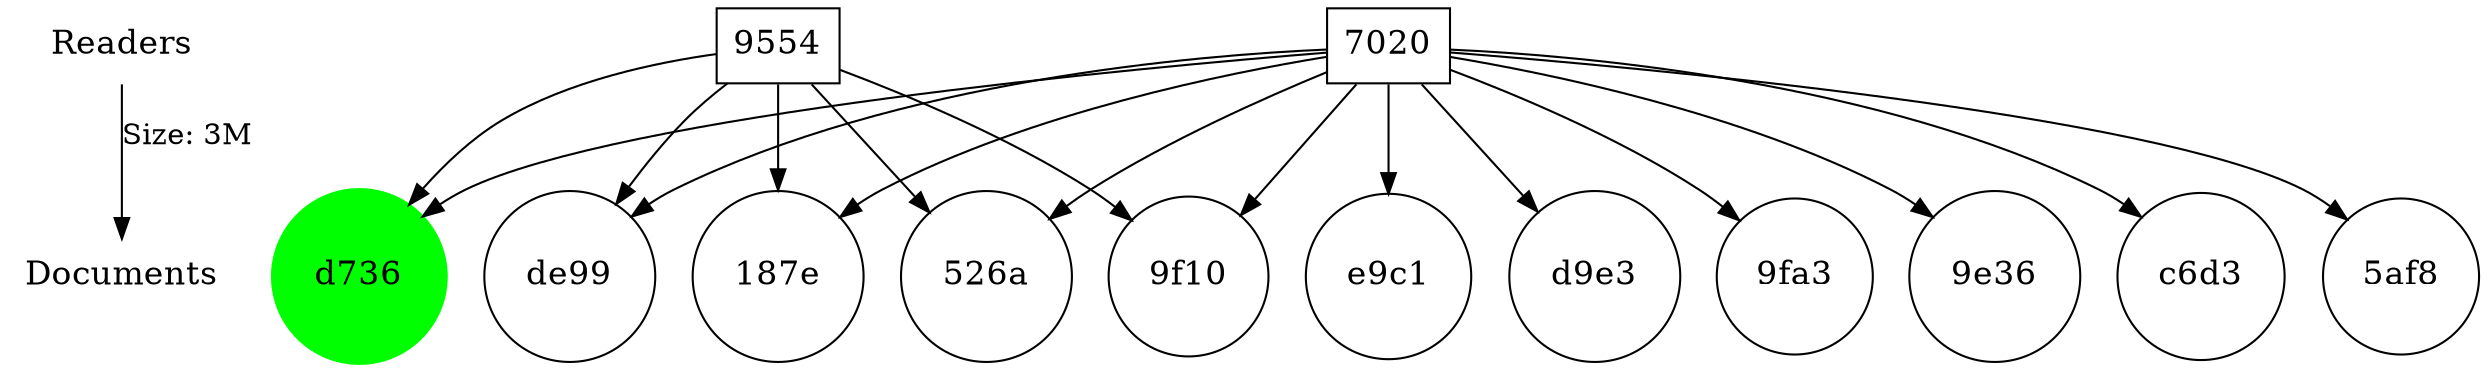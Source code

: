 strict digraph "Also likes" {
	node [fontsize=16 shape=plaintext]
	r [label=Readers]
	d [label=Documents]
	r -> d [label="Size: 3M"]
	d736 [label=d736 color=green rank=d shape=circle style=filled]
	de99 [label=de99 rank=d shape=circle]
	9554 [label=9554 rank=r shape=box]
	9554 -> de99
	9554 -> d736
	7020 [label=7020 rank=r shape=box]
	7020 -> de99
	7020 -> d736
	"187e" [label="187e" rank=d shape=circle]
	9554 [label=9554 rank=r shape=box]
	9554 -> "187e"
	9554 -> d736
	7020 [label=7020 rank=r shape=box]
	7020 -> "187e"
	7020 -> d736
	"526a" [label="526a" rank=d shape=circle]
	9554 [label=9554 rank=r shape=box]
	9554 -> "526a"
	9554 -> d736
	7020 [label=7020 rank=r shape=box]
	7020 -> "526a"
	7020 -> d736
	"9f10" [label="9f10" rank=d shape=circle]
	9554 [label=9554 rank=r shape=box]
	9554 -> "9f10"
	9554 -> d736
	7020 [label=7020 rank=r shape=box]
	7020 -> "9f10"
	7020 -> d736
	e9c1 [label=e9c1 rank=d shape=circle]
	7020 [label=7020 rank=r shape=box]
	7020 -> e9c1
	7020 -> d736
	d9e3 [label=d9e3 rank=d shape=circle]
	7020 [label=7020 rank=r shape=box]
	7020 -> d9e3
	7020 -> d736
	"9fa3" [label="9fa3" rank=d shape=circle]
	7020 [label=7020 rank=r shape=box]
	7020 -> "9fa3"
	7020 -> d736
	"9e36" [label="9e36" rank=d shape=circle]
	7020 [label=7020 rank=r shape=box]
	7020 -> "9e36"
	7020 -> d736
	c6d3 [label=c6d3 rank=d shape=circle]
	7020 [label=7020 rank=r shape=box]
	7020 -> c6d3
	7020 -> d736
	"5af8" [label="5af8" rank=d shape=circle]
	7020 [label=7020 rank=r shape=box]
	7020 -> "5af8"
	7020 -> d736
}
